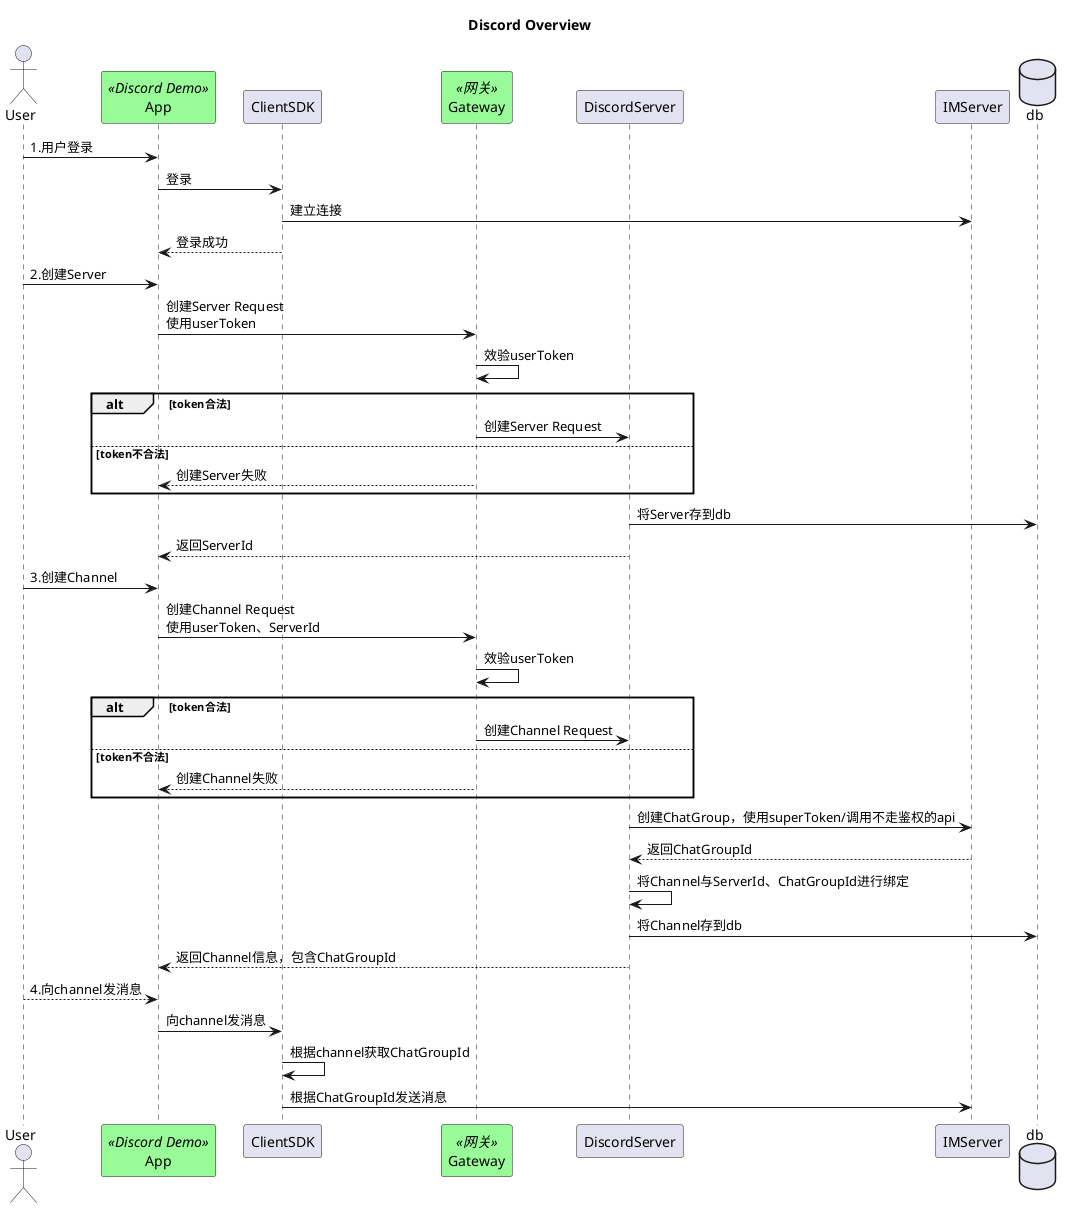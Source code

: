 @startuml
title Discord Overview

box Discord Server


end box

box IM Server

end box

box Client SDK

end box

actor User
participant App <<Discord Demo>> #palegreen
participant ClientSDK
participant Gateway <<网关>> #palegreen
participant DiscordServer
participant IMServer
database db


User -> App : 1.用户登录
App -> ClientSDK : 登录
ClientSDK -> IMServer : 建立连接
ClientSDK --> App : 登录成功
User -> App : 2.创建Server
App -> Gateway : 创建Server Request\n使用userToken
Gateway -> Gateway : 效验userToken
alt token合法
    Gateway -> DiscordServer : 创建Server Request
else token不合法
    Gateway --> App : 创建Server失败
    end
DiscordServer -> db : 将Server存到db
DiscordServer --> App : 返回ServerId
User -> App : 3.创建Channel
App -> Gateway : 创建Channel Request\n使用userToken、ServerId
Gateway -> Gateway : 效验userToken
alt token合法
    Gateway -> DiscordServer : 创建Channel Request
else token不合法
    Gateway --> App : 创建Channel失败
    end
DiscordServer -> IMServer : 创建ChatGroup，使用superToken/调用不走鉴权的api
IMServer --> DiscordServer : 返回ChatGroupId
DiscordServer -> DiscordServer : 将Channel与ServerId、ChatGroupId进行绑定
DiscordServer -> db : 将Channel存到db
DiscordServer --> App : 返回Channel信息，包含ChatGroupId
User --> App : 4.向channel发消息
App -> ClientSDK : 向channel发消息
ClientSDK -> ClientSDK : 根据channel获取ChatGroupId
ClientSDK -> IMServer : 根据ChatGroupId发送消息

@enduml
